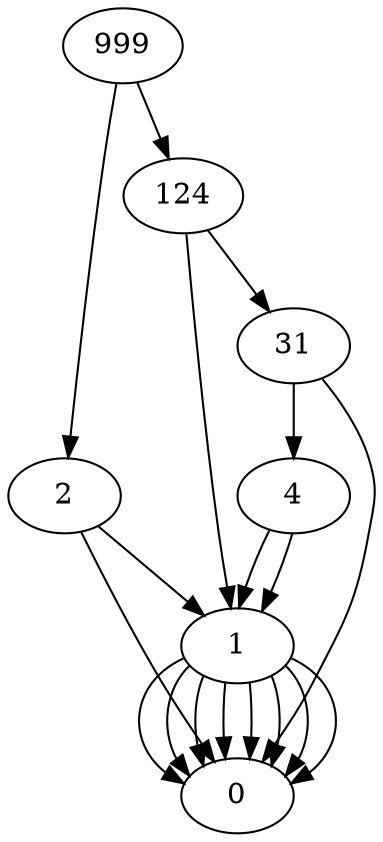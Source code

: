 digraph {
	999 -> 2
	2 -> 0
	2 -> 1
	1 -> 0
	1 -> 0
	999 -> 124
	124 -> 1
	1 -> 0
	1 -> 0
	124 -> 31
	31 -> 4
	4 -> 1
	1 -> 0
	1 -> 0
	4 -> 1
	1 -> 0
	1 -> 0
	31 -> 0
}
